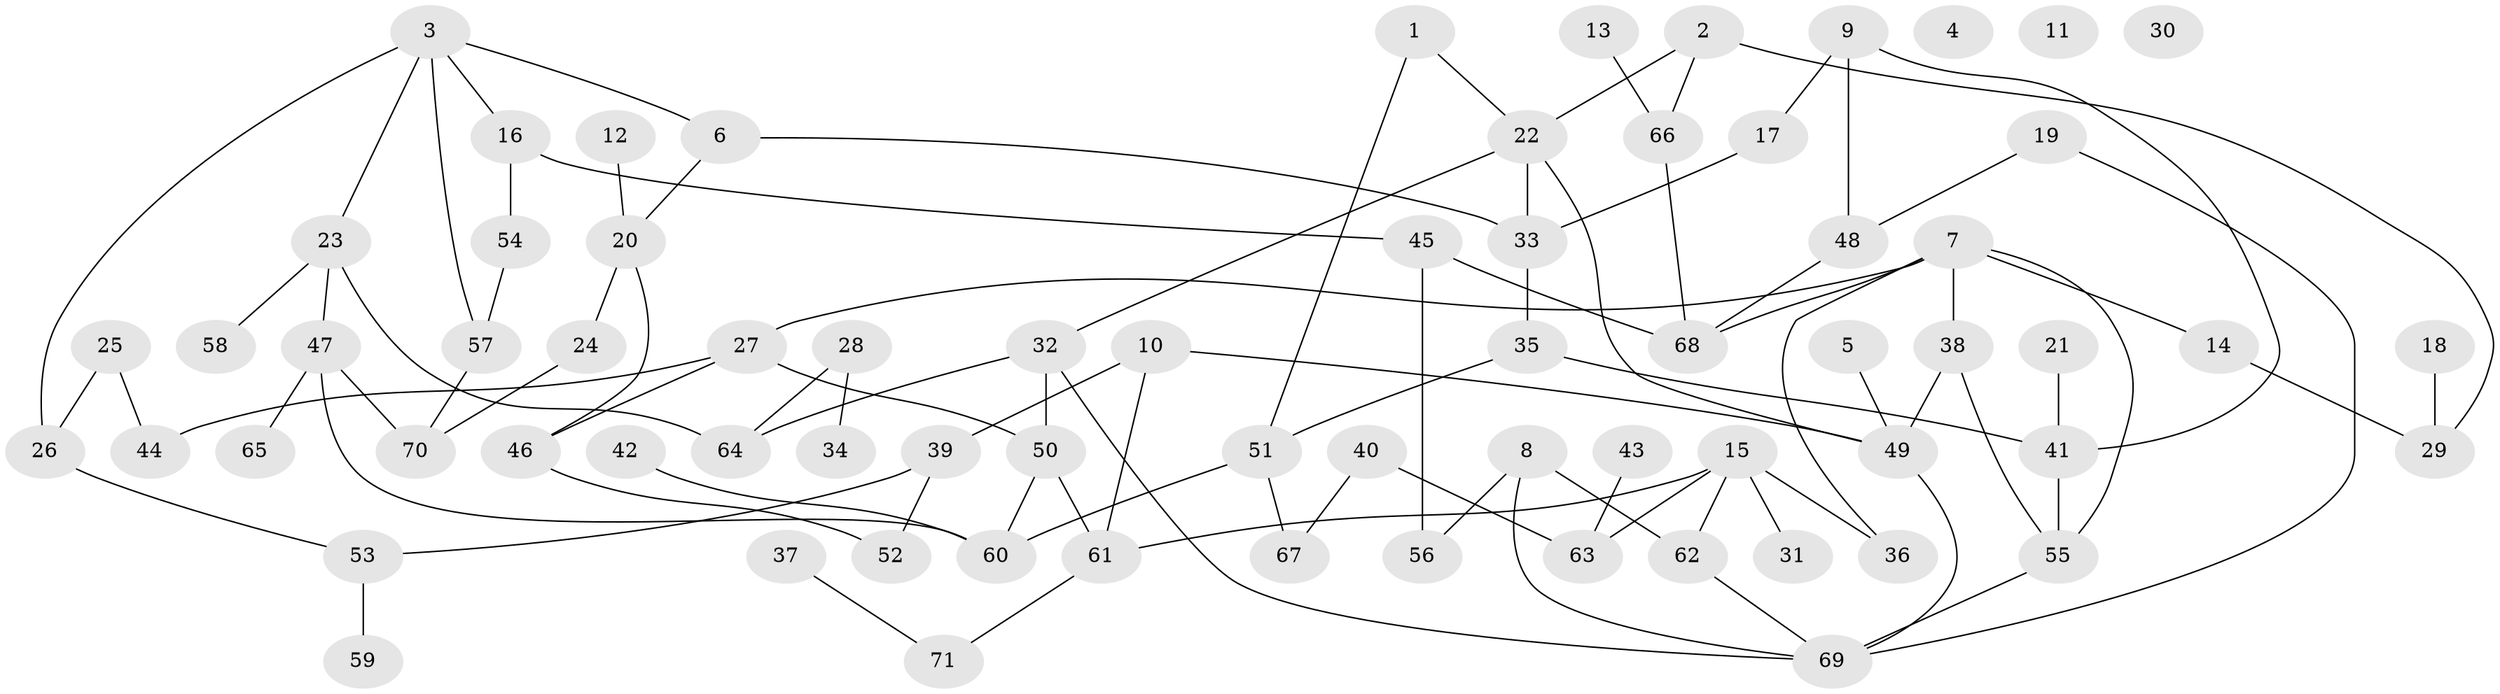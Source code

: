 // coarse degree distribution, {4: 0.10714285714285714, 10: 0.03571428571428571, 9: 0.07142857142857142, 0: 0.10714285714285714, 3: 0.10714285714285714, 7: 0.07142857142857142, 6: 0.07142857142857142, 1: 0.25, 2: 0.17857142857142858}
// Generated by graph-tools (version 1.1) at 2025/16/03/04/25 18:16:41]
// undirected, 71 vertices, 95 edges
graph export_dot {
graph [start="1"]
  node [color=gray90,style=filled];
  1;
  2;
  3;
  4;
  5;
  6;
  7;
  8;
  9;
  10;
  11;
  12;
  13;
  14;
  15;
  16;
  17;
  18;
  19;
  20;
  21;
  22;
  23;
  24;
  25;
  26;
  27;
  28;
  29;
  30;
  31;
  32;
  33;
  34;
  35;
  36;
  37;
  38;
  39;
  40;
  41;
  42;
  43;
  44;
  45;
  46;
  47;
  48;
  49;
  50;
  51;
  52;
  53;
  54;
  55;
  56;
  57;
  58;
  59;
  60;
  61;
  62;
  63;
  64;
  65;
  66;
  67;
  68;
  69;
  70;
  71;
  1 -- 22;
  1 -- 51;
  2 -- 22;
  2 -- 29;
  2 -- 66;
  3 -- 6;
  3 -- 16;
  3 -- 23;
  3 -- 26;
  3 -- 57;
  5 -- 49;
  6 -- 20;
  6 -- 33;
  7 -- 14;
  7 -- 27;
  7 -- 36;
  7 -- 38;
  7 -- 55;
  7 -- 68;
  8 -- 56;
  8 -- 62;
  8 -- 69;
  9 -- 17;
  9 -- 41;
  9 -- 48;
  10 -- 39;
  10 -- 49;
  10 -- 61;
  12 -- 20;
  13 -- 66;
  14 -- 29;
  15 -- 31;
  15 -- 36;
  15 -- 61;
  15 -- 62;
  15 -- 63;
  16 -- 45;
  16 -- 54;
  17 -- 33;
  18 -- 29;
  19 -- 48;
  19 -- 69;
  20 -- 24;
  20 -- 46;
  21 -- 41;
  22 -- 32;
  22 -- 33;
  22 -- 49;
  23 -- 47;
  23 -- 58;
  23 -- 64;
  24 -- 70;
  25 -- 26;
  25 -- 44;
  26 -- 53;
  27 -- 44;
  27 -- 46;
  27 -- 50;
  28 -- 34;
  28 -- 64;
  32 -- 50;
  32 -- 64;
  32 -- 69;
  33 -- 35;
  35 -- 41;
  35 -- 51;
  37 -- 71;
  38 -- 49;
  38 -- 55;
  39 -- 52;
  39 -- 53;
  40 -- 63;
  40 -- 67;
  41 -- 55;
  42 -- 60;
  43 -- 63;
  45 -- 56;
  45 -- 68;
  46 -- 52;
  47 -- 60;
  47 -- 65;
  47 -- 70;
  48 -- 68;
  49 -- 69;
  50 -- 60;
  50 -- 61;
  51 -- 60;
  51 -- 67;
  53 -- 59;
  54 -- 57;
  55 -- 69;
  57 -- 70;
  61 -- 71;
  62 -- 69;
  66 -- 68;
}
